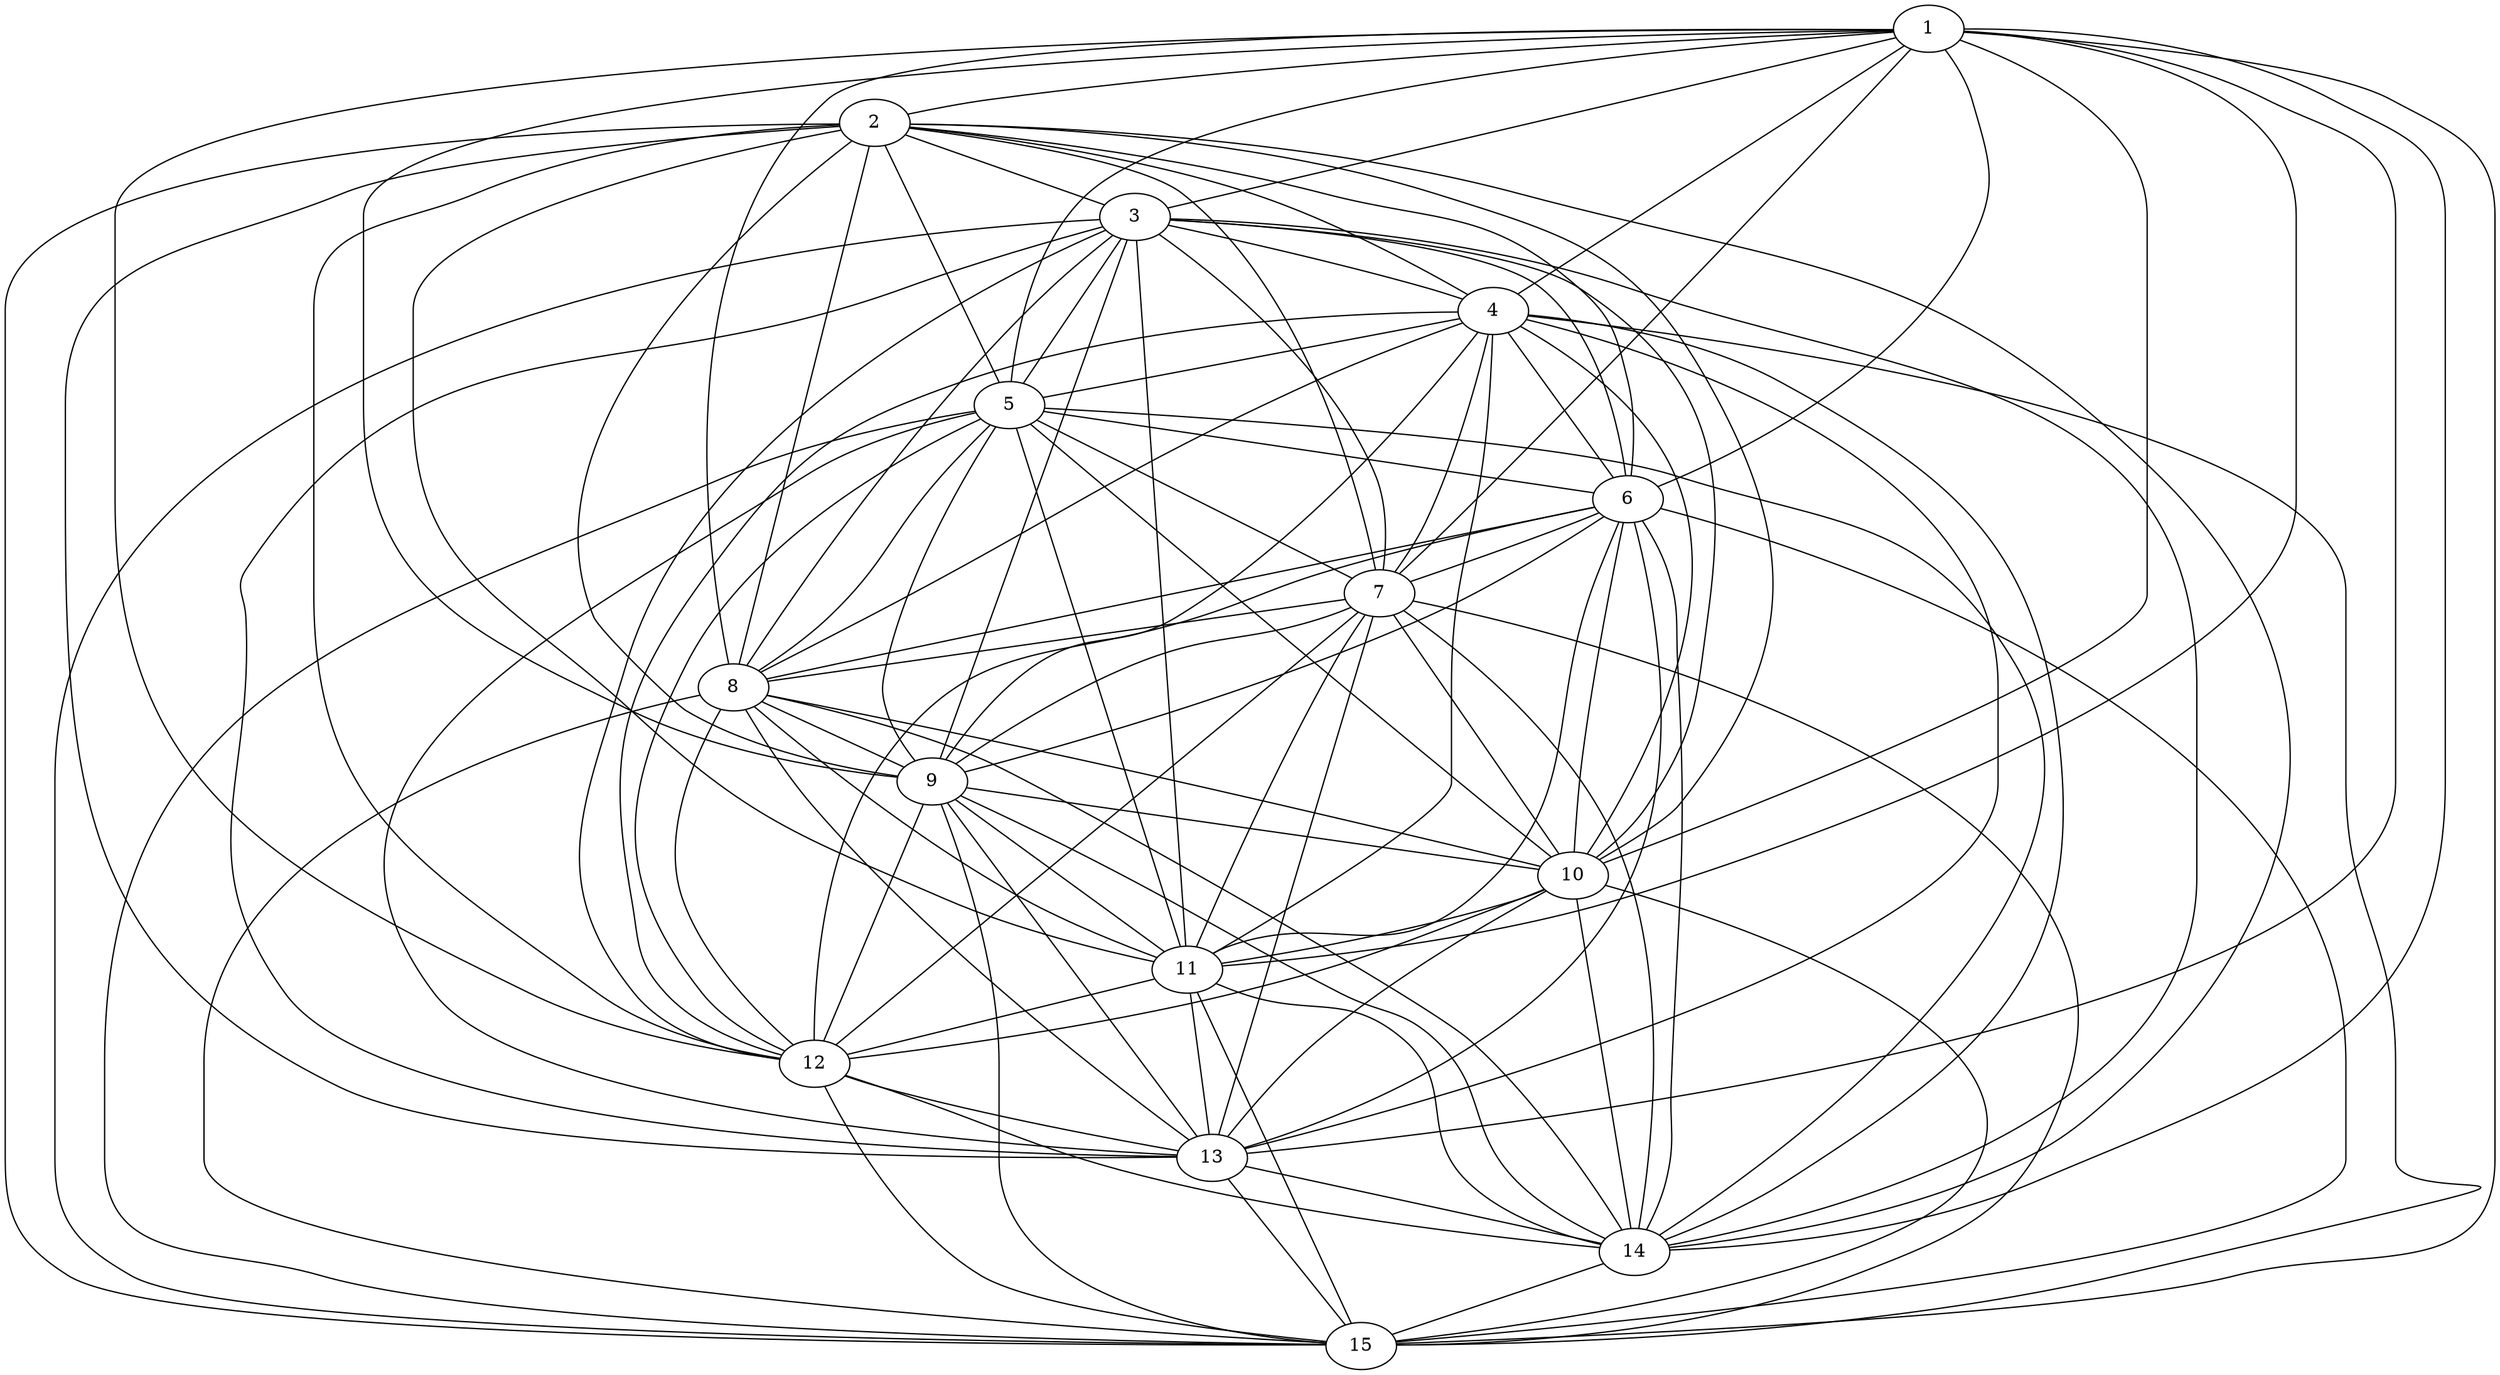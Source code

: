 strict graph {
1 -- 2
1 -- 3
1 -- 4
1 -- 5
1 -- 6
1 -- 7
1 -- 8
1 -- 9
1 -- 10
1 -- 11
1 -- 12
1 -- 13
1 -- 14
1 -- 15
2 -- 3
2 -- 4
2 -- 5
2 -- 6
2 -- 7
2 -- 8
2 -- 9
2 -- 10
2 -- 11
2 -- 12
2 -- 13
2 -- 14
2 -- 15
3 -- 4
3 -- 5
3 -- 6
3 -- 7
3 -- 8
3 -- 9
3 -- 10
3 -- 11
3 -- 12
3 -- 13
3 -- 14
3 -- 15
4 -- 5
4 -- 6
4 -- 7
4 -- 8
4 -- 9
4 -- 10
4 -- 11
4 -- 12
4 -- 13
4 -- 14
4 -- 15
5 -- 6
5 -- 7
5 -- 8
5 -- 9
5 -- 10
5 -- 11
5 -- 12
5 -- 13
5 -- 14
5 -- 15
6 -- 7
6 -- 8
6 -- 9
6 -- 10
6 -- 11
6 -- 12
6 -- 13
6 -- 14
6 -- 15
7 -- 8
7 -- 9
7 -- 10
7 -- 11
7 -- 12
7 -- 13
7 -- 14
7 -- 15
8 -- 9
8 -- 10
8 -- 11
8 -- 12
8 -- 13
8 -- 14
8 -- 15
9 -- 10
9 -- 11
9 -- 12
9 -- 13
9 -- 14
9 -- 15
10 -- 11
10 -- 12
10 -- 13
10 -- 14
10 -- 15
11 -- 12
11 -- 13
11 -- 14
11 -- 15
12 -- 13
12 -- 14
12 -- 15
13 -- 14
13 -- 15
14 -- 15
}
